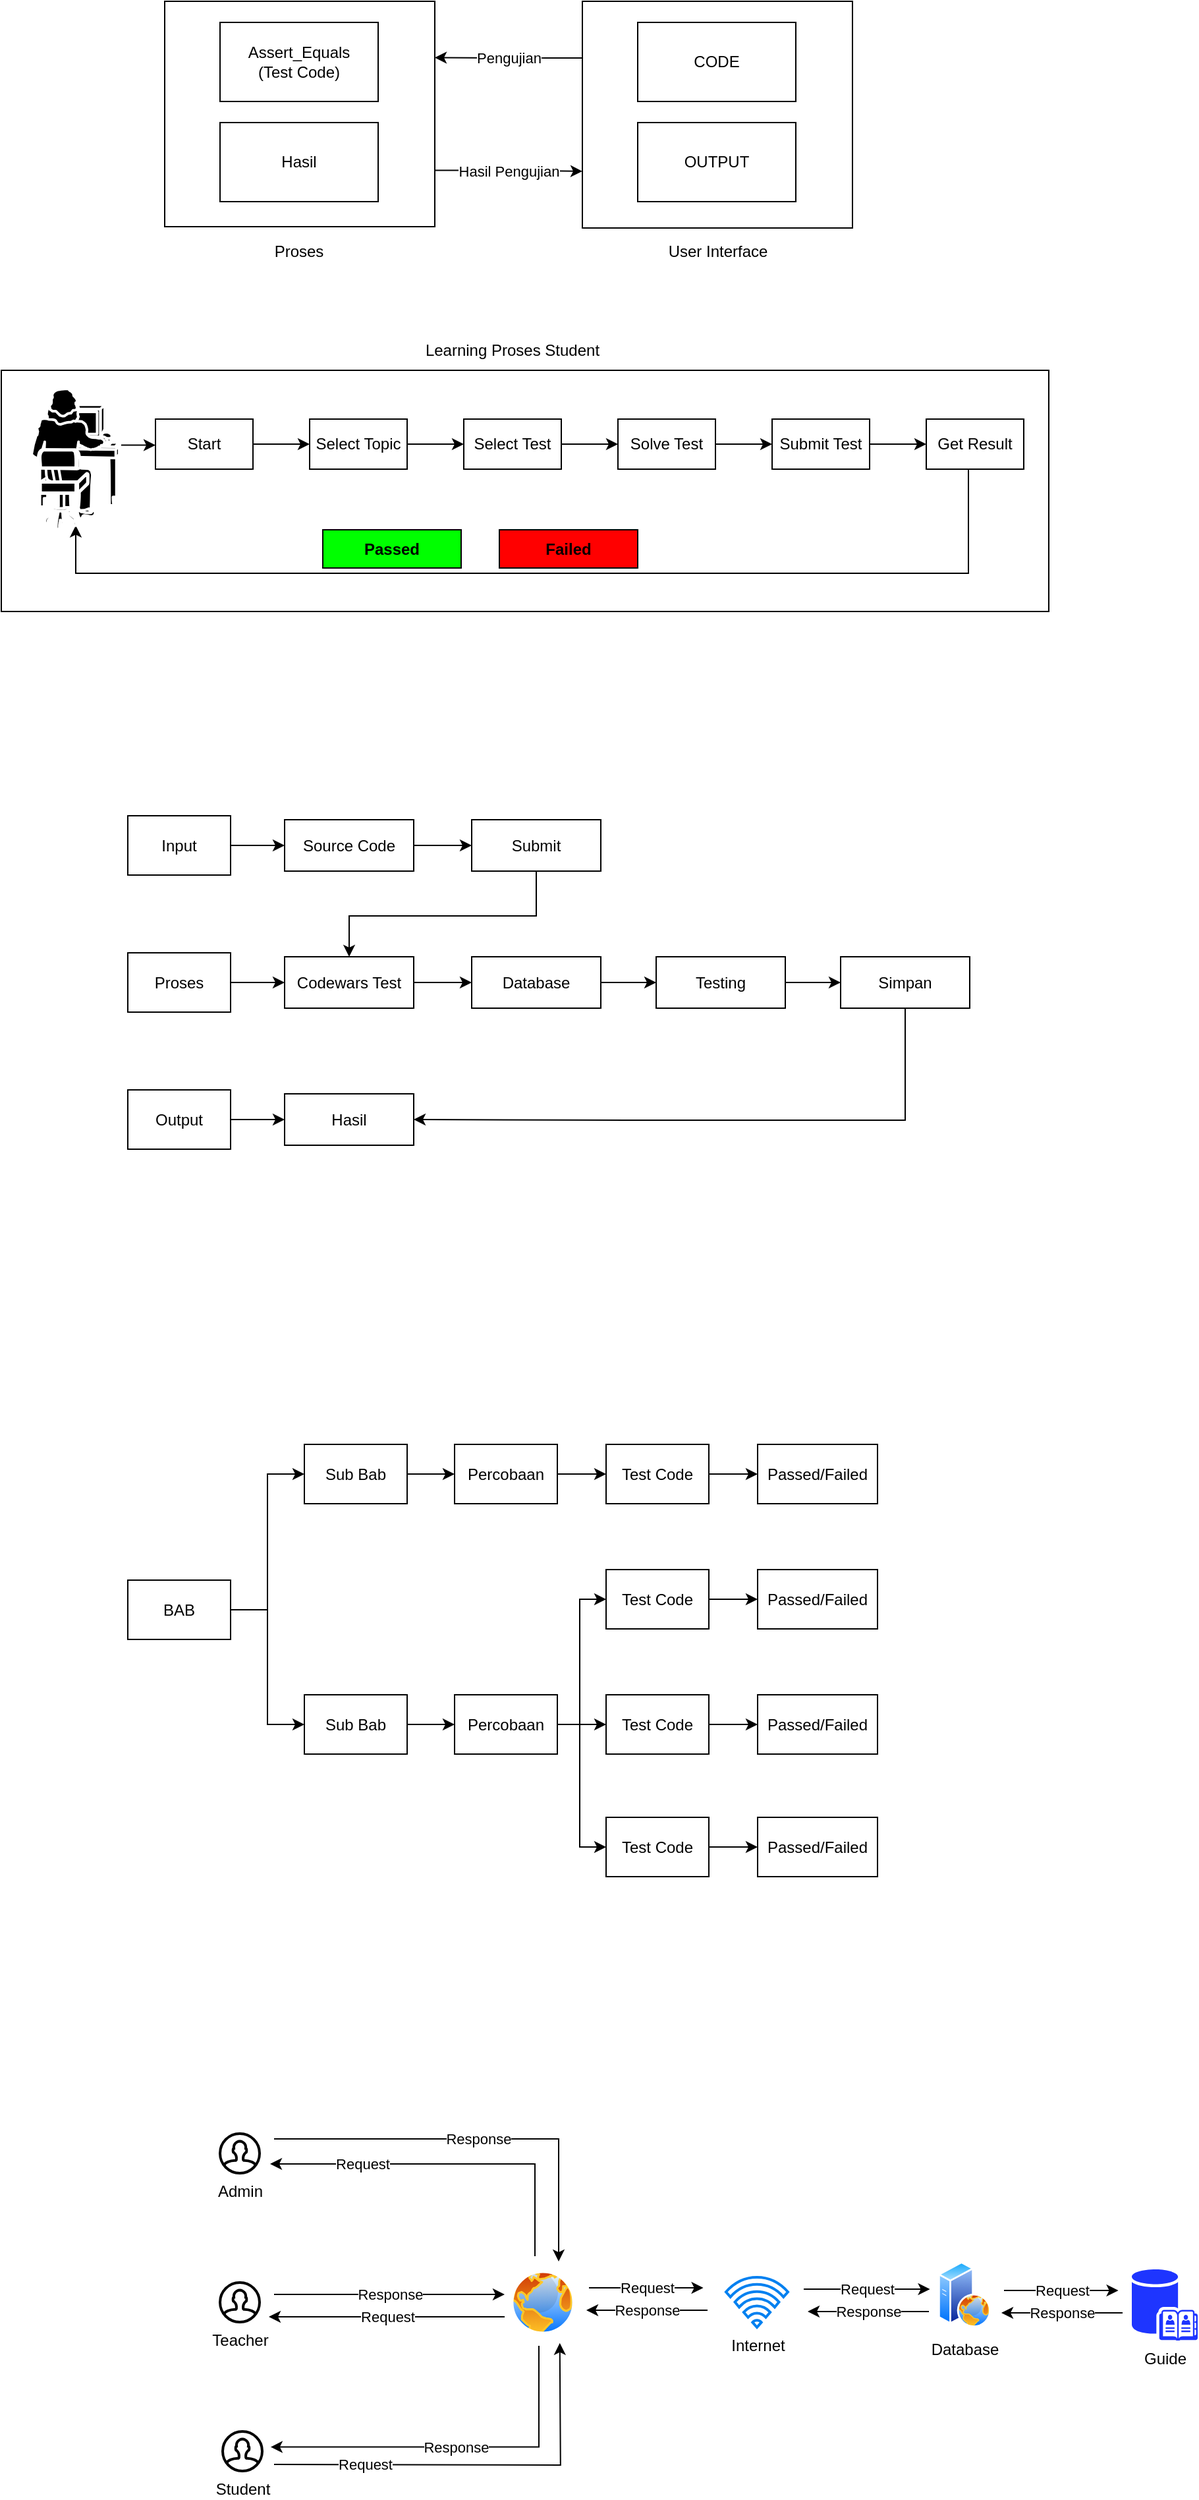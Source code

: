 <mxfile version="15.4.0" type="device"><diagram id="wSn0XRrGh6VXwYwlVDyP" name="Page-1"><mxGraphModel dx="852" dy="486" grid="0" gridSize="10" guides="1" tooltips="1" connect="1" arrows="1" fold="1" page="1" pageScale="1" pageWidth="1200" pageHeight="1600" math="0" shadow="0"><root><mxCell id="0"/><mxCell id="1" parent="0"/><mxCell id="J4N8JgNaq3QM9CLcs40i-10" value="Hasil Pengujian" style="edgeStyle=orthogonalEdgeStyle;rounded=0;orthogonalLoop=1;jettySize=auto;html=1;exitX=1;exitY=0.75;exitDx=0;exitDy=0;entryX=0;entryY=0.75;entryDx=0;entryDy=0;" parent="1" source="J4N8JgNaq3QM9CLcs40i-1" target="J4N8JgNaq3QM9CLcs40i-5" edge="1"><mxGeometry relative="1" as="geometry"/></mxCell><mxCell id="J4N8JgNaq3QM9CLcs40i-1" value="" style="rounded=0;whiteSpace=wrap;html=1;" parent="1" vertex="1"><mxGeometry x="196" y="149" width="205" height="171" as="geometry"/></mxCell><mxCell id="J4N8JgNaq3QM9CLcs40i-3" value="Assert_Equals&lt;br&gt;(Test Code)" style="rounded=0;whiteSpace=wrap;html=1;" parent="1" vertex="1"><mxGeometry x="238" y="165" width="120" height="60" as="geometry"/></mxCell><mxCell id="J4N8JgNaq3QM9CLcs40i-4" value="Hasil" style="rounded=0;whiteSpace=wrap;html=1;" parent="1" vertex="1"><mxGeometry x="238" y="241" width="120" height="60" as="geometry"/></mxCell><mxCell id="J4N8JgNaq3QM9CLcs40i-9" value="Pengujian" style="edgeStyle=orthogonalEdgeStyle;rounded=0;orthogonalLoop=1;jettySize=auto;html=1;entryX=1;entryY=0.25;entryDx=0;entryDy=0;exitX=0;exitY=0.25;exitDx=0;exitDy=0;" parent="1" source="J4N8JgNaq3QM9CLcs40i-5" target="J4N8JgNaq3QM9CLcs40i-1" edge="1"><mxGeometry relative="1" as="geometry"/></mxCell><mxCell id="J4N8JgNaq3QM9CLcs40i-5" value="" style="rounded=0;whiteSpace=wrap;html=1;" parent="1" vertex="1"><mxGeometry x="513" y="149" width="205" height="172" as="geometry"/></mxCell><mxCell id="J4N8JgNaq3QM9CLcs40i-6" value="CODE" style="rounded=0;whiteSpace=wrap;html=1;" parent="1" vertex="1"><mxGeometry x="555" y="165" width="120" height="60" as="geometry"/></mxCell><mxCell id="J4N8JgNaq3QM9CLcs40i-7" value="OUTPUT" style="rounded=0;whiteSpace=wrap;html=1;" parent="1" vertex="1"><mxGeometry x="555" y="241" width="120" height="60" as="geometry"/></mxCell><mxCell id="J4N8JgNaq3QM9CLcs40i-11" value="Proses" style="text;html=1;strokeColor=none;fillColor=none;align=center;verticalAlign=middle;whiteSpace=wrap;rounded=0;" parent="1" vertex="1"><mxGeometry x="268" y="324" width="60" height="30" as="geometry"/></mxCell><mxCell id="J4N8JgNaq3QM9CLcs40i-12" value="User Interface" style="text;html=1;strokeColor=none;fillColor=none;align=center;verticalAlign=middle;whiteSpace=wrap;rounded=0;" parent="1" vertex="1"><mxGeometry x="571.5" y="324" width="88" height="30" as="geometry"/></mxCell><mxCell id="J4N8JgNaq3QM9CLcs40i-13" value="" style="rounded=0;whiteSpace=wrap;html=1;" parent="1" vertex="1"><mxGeometry x="72" y="429" width="795" height="183" as="geometry"/></mxCell><mxCell id="J4N8JgNaq3QM9CLcs40i-24" style="edgeStyle=orthogonalEdgeStyle;rounded=0;orthogonalLoop=1;jettySize=auto;html=1;entryX=0;entryY=0.5;entryDx=0;entryDy=0;" parent="1" source="J4N8JgNaq3QM9CLcs40i-14" target="J4N8JgNaq3QM9CLcs40i-16" edge="1"><mxGeometry relative="1" as="geometry"/></mxCell><mxCell id="J4N8JgNaq3QM9CLcs40i-14" value="Start" style="rounded=0;whiteSpace=wrap;html=1;" parent="1" vertex="1"><mxGeometry x="189" y="466" width="74" height="38" as="geometry"/></mxCell><mxCell id="J4N8JgNaq3QM9CLcs40i-25" style="edgeStyle=orthogonalEdgeStyle;rounded=0;orthogonalLoop=1;jettySize=auto;html=1;entryX=0;entryY=0.5;entryDx=0;entryDy=0;" parent="1" source="J4N8JgNaq3QM9CLcs40i-16" target="J4N8JgNaq3QM9CLcs40i-17" edge="1"><mxGeometry relative="1" as="geometry"/></mxCell><mxCell id="J4N8JgNaq3QM9CLcs40i-16" value="Select Topic" style="rounded=0;whiteSpace=wrap;html=1;" parent="1" vertex="1"><mxGeometry x="306" y="466" width="74" height="38" as="geometry"/></mxCell><mxCell id="J4N8JgNaq3QM9CLcs40i-26" style="edgeStyle=orthogonalEdgeStyle;rounded=0;orthogonalLoop=1;jettySize=auto;html=1;entryX=0;entryY=0.5;entryDx=0;entryDy=0;" parent="1" source="J4N8JgNaq3QM9CLcs40i-17" target="J4N8JgNaq3QM9CLcs40i-18" edge="1"><mxGeometry relative="1" as="geometry"/></mxCell><mxCell id="J4N8JgNaq3QM9CLcs40i-17" value="Select Test" style="rounded=0;whiteSpace=wrap;html=1;" parent="1" vertex="1"><mxGeometry x="423" y="466" width="74" height="38" as="geometry"/></mxCell><mxCell id="J4N8JgNaq3QM9CLcs40i-27" style="edgeStyle=orthogonalEdgeStyle;rounded=0;orthogonalLoop=1;jettySize=auto;html=1;entryX=0;entryY=0.5;entryDx=0;entryDy=0;" parent="1" source="J4N8JgNaq3QM9CLcs40i-18" target="J4N8JgNaq3QM9CLcs40i-19" edge="1"><mxGeometry relative="1" as="geometry"/></mxCell><mxCell id="J4N8JgNaq3QM9CLcs40i-18" value="Solve Test" style="rounded=0;whiteSpace=wrap;html=1;" parent="1" vertex="1"><mxGeometry x="540" y="466" width="74" height="38" as="geometry"/></mxCell><mxCell id="J4N8JgNaq3QM9CLcs40i-28" style="edgeStyle=orthogonalEdgeStyle;rounded=0;orthogonalLoop=1;jettySize=auto;html=1;entryX=0;entryY=0.5;entryDx=0;entryDy=0;" parent="1" source="J4N8JgNaq3QM9CLcs40i-19" target="J4N8JgNaq3QM9CLcs40i-20" edge="1"><mxGeometry relative="1" as="geometry"/></mxCell><mxCell id="J4N8JgNaq3QM9CLcs40i-19" value="Submit Test" style="rounded=0;whiteSpace=wrap;html=1;" parent="1" vertex="1"><mxGeometry x="657" y="466" width="74" height="38" as="geometry"/></mxCell><mxCell id="J4N8JgNaq3QM9CLcs40i-22" style="edgeStyle=orthogonalEdgeStyle;rounded=0;orthogonalLoop=1;jettySize=auto;html=1;entryX=0.5;entryY=0.97;entryDx=0;entryDy=0;entryPerimeter=0;" parent="1" source="J4N8JgNaq3QM9CLcs40i-20" target="J4N8JgNaq3QM9CLcs40i-21" edge="1"><mxGeometry relative="1" as="geometry"><Array as="points"><mxPoint x="806" y="583"/><mxPoint x="129" y="583"/></Array></mxGeometry></mxCell><mxCell id="J4N8JgNaq3QM9CLcs40i-20" value="Get Result" style="rounded=0;whiteSpace=wrap;html=1;" parent="1" vertex="1"><mxGeometry x="774" y="466" width="74" height="38" as="geometry"/></mxCell><mxCell id="J4N8JgNaq3QM9CLcs40i-23" style="edgeStyle=orthogonalEdgeStyle;rounded=0;orthogonalLoop=1;jettySize=auto;html=1;exitX=1;exitY=0.4;exitDx=0;exitDy=0;exitPerimeter=0;entryX=0;entryY=0.5;entryDx=0;entryDy=0;" parent="1" source="J4N8JgNaq3QM9CLcs40i-21" target="J4N8JgNaq3QM9CLcs40i-14" edge="1"><mxGeometry relative="1" as="geometry"/></mxCell><mxCell id="J4N8JgNaq3QM9CLcs40i-21" value="" style="shape=mxgraph.cisco.people.mac_woman;html=1;pointerEvents=1;dashed=0;fillColor=#000000;strokeColor=#ffffff;strokeWidth=2;verticalLabelPosition=bottom;verticalAlign=top;align=center;outlineConnect=0;" parent="1" vertex="1"><mxGeometry x="95" y="443" width="67" height="107" as="geometry"/></mxCell><mxCell id="J4N8JgNaq3QM9CLcs40i-29" value="Passed" style="rounded=0;whiteSpace=wrap;html=1;fillColor=#00FF00;fontStyle=1" parent="1" vertex="1"><mxGeometry x="316" y="550" width="105" height="29" as="geometry"/></mxCell><mxCell id="J4N8JgNaq3QM9CLcs40i-30" value="Failed" style="rounded=0;whiteSpace=wrap;html=1;fillColor=#FF0000;fontStyle=1" parent="1" vertex="1"><mxGeometry x="450" y="550" width="105" height="29" as="geometry"/></mxCell><mxCell id="J4N8JgNaq3QM9CLcs40i-31" value="Learning Proses Student" style="text;html=1;strokeColor=none;fillColor=none;align=center;verticalAlign=middle;whiteSpace=wrap;rounded=0;" parent="1" vertex="1"><mxGeometry x="389" y="399" width="142" height="30" as="geometry"/></mxCell><mxCell id="J4N8JgNaq3QM9CLcs40i-48" style="edgeStyle=orthogonalEdgeStyle;rounded=0;orthogonalLoop=1;jettySize=auto;html=1;entryX=0;entryY=0.5;entryDx=0;entryDy=0;" parent="1" source="J4N8JgNaq3QM9CLcs40i-32" target="J4N8JgNaq3QM9CLcs40i-35" edge="1"><mxGeometry relative="1" as="geometry"/></mxCell><mxCell id="J4N8JgNaq3QM9CLcs40i-32" value="Input" style="rounded=0;whiteSpace=wrap;html=1;" parent="1" vertex="1"><mxGeometry x="168" y="767" width="78" height="45" as="geometry"/></mxCell><mxCell id="J4N8JgNaq3QM9CLcs40i-49" style="edgeStyle=orthogonalEdgeStyle;rounded=0;orthogonalLoop=1;jettySize=auto;html=1;" parent="1" source="J4N8JgNaq3QM9CLcs40i-33" target="J4N8JgNaq3QM9CLcs40i-37" edge="1"><mxGeometry relative="1" as="geometry"/></mxCell><mxCell id="J4N8JgNaq3QM9CLcs40i-33" value="Proses" style="rounded=0;whiteSpace=wrap;html=1;" parent="1" vertex="1"><mxGeometry x="168" y="871" width="78" height="45" as="geometry"/></mxCell><mxCell id="J4N8JgNaq3QM9CLcs40i-50" style="edgeStyle=orthogonalEdgeStyle;rounded=0;orthogonalLoop=1;jettySize=auto;html=1;" parent="1" source="J4N8JgNaq3QM9CLcs40i-34" target="J4N8JgNaq3QM9CLcs40i-41" edge="1"><mxGeometry relative="1" as="geometry"/></mxCell><mxCell id="J4N8JgNaq3QM9CLcs40i-34" value="Output" style="rounded=0;whiteSpace=wrap;html=1;" parent="1" vertex="1"><mxGeometry x="168" y="975" width="78" height="45" as="geometry"/></mxCell><mxCell id="J4N8JgNaq3QM9CLcs40i-42" style="edgeStyle=orthogonalEdgeStyle;rounded=0;orthogonalLoop=1;jettySize=auto;html=1;" parent="1" source="J4N8JgNaq3QM9CLcs40i-35" target="J4N8JgNaq3QM9CLcs40i-36" edge="1"><mxGeometry relative="1" as="geometry"/></mxCell><mxCell id="J4N8JgNaq3QM9CLcs40i-35" value="Source Code" style="rounded=0;whiteSpace=wrap;html=1;" parent="1" vertex="1"><mxGeometry x="287" y="770" width="98" height="39" as="geometry"/></mxCell><mxCell id="J4N8JgNaq3QM9CLcs40i-43" style="edgeStyle=orthogonalEdgeStyle;rounded=0;orthogonalLoop=1;jettySize=auto;html=1;entryX=0.5;entryY=0;entryDx=0;entryDy=0;" parent="1" source="J4N8JgNaq3QM9CLcs40i-36" target="J4N8JgNaq3QM9CLcs40i-37" edge="1"><mxGeometry relative="1" as="geometry"><Array as="points"><mxPoint x="478" y="843"/><mxPoint x="336" y="843"/></Array></mxGeometry></mxCell><mxCell id="J4N8JgNaq3QM9CLcs40i-36" value="Submit" style="rounded=0;whiteSpace=wrap;html=1;" parent="1" vertex="1"><mxGeometry x="429" y="770" width="98" height="39" as="geometry"/></mxCell><mxCell id="J4N8JgNaq3QM9CLcs40i-44" style="edgeStyle=orthogonalEdgeStyle;rounded=0;orthogonalLoop=1;jettySize=auto;html=1;entryX=0;entryY=0.5;entryDx=0;entryDy=0;" parent="1" source="J4N8JgNaq3QM9CLcs40i-37" target="J4N8JgNaq3QM9CLcs40i-38" edge="1"><mxGeometry relative="1" as="geometry"/></mxCell><mxCell id="J4N8JgNaq3QM9CLcs40i-37" value="Codewars Test" style="rounded=0;whiteSpace=wrap;html=1;" parent="1" vertex="1"><mxGeometry x="287" y="874" width="98" height="39" as="geometry"/></mxCell><mxCell id="J4N8JgNaq3QM9CLcs40i-45" style="edgeStyle=orthogonalEdgeStyle;rounded=0;orthogonalLoop=1;jettySize=auto;html=1;" parent="1" source="J4N8JgNaq3QM9CLcs40i-38" target="J4N8JgNaq3QM9CLcs40i-39" edge="1"><mxGeometry relative="1" as="geometry"/></mxCell><mxCell id="J4N8JgNaq3QM9CLcs40i-38" value="Database" style="rounded=0;whiteSpace=wrap;html=1;" parent="1" vertex="1"><mxGeometry x="429" y="874" width="98" height="39" as="geometry"/></mxCell><mxCell id="J4N8JgNaq3QM9CLcs40i-46" style="edgeStyle=orthogonalEdgeStyle;rounded=0;orthogonalLoop=1;jettySize=auto;html=1;" parent="1" source="J4N8JgNaq3QM9CLcs40i-39" target="J4N8JgNaq3QM9CLcs40i-40" edge="1"><mxGeometry relative="1" as="geometry"/></mxCell><mxCell id="J4N8JgNaq3QM9CLcs40i-39" value="Testing" style="rounded=0;whiteSpace=wrap;html=1;" parent="1" vertex="1"><mxGeometry x="569" y="874" width="98" height="39" as="geometry"/></mxCell><mxCell id="J4N8JgNaq3QM9CLcs40i-47" style="edgeStyle=orthogonalEdgeStyle;rounded=0;orthogonalLoop=1;jettySize=auto;html=1;entryX=1;entryY=0.5;entryDx=0;entryDy=0;" parent="1" source="J4N8JgNaq3QM9CLcs40i-40" target="J4N8JgNaq3QM9CLcs40i-41" edge="1"><mxGeometry relative="1" as="geometry"><Array as="points"><mxPoint x="758" y="998"/><mxPoint x="547" y="998"/></Array></mxGeometry></mxCell><mxCell id="J4N8JgNaq3QM9CLcs40i-40" value="Simpan" style="rounded=0;whiteSpace=wrap;html=1;" parent="1" vertex="1"><mxGeometry x="709" y="874" width="98" height="39" as="geometry"/></mxCell><mxCell id="J4N8JgNaq3QM9CLcs40i-41" value="Hasil" style="rounded=0;whiteSpace=wrap;html=1;" parent="1" vertex="1"><mxGeometry x="287" y="978" width="98" height="39" as="geometry"/></mxCell><mxCell id="J4N8JgNaq3QM9CLcs40i-55" style="edgeStyle=orthogonalEdgeStyle;rounded=0;orthogonalLoop=1;jettySize=auto;html=1;entryX=0;entryY=0.5;entryDx=0;entryDy=0;" parent="1" source="J4N8JgNaq3QM9CLcs40i-52" target="J4N8JgNaq3QM9CLcs40i-54" edge="1"><mxGeometry relative="1" as="geometry"/></mxCell><mxCell id="J4N8JgNaq3QM9CLcs40i-56" style="edgeStyle=orthogonalEdgeStyle;rounded=0;orthogonalLoop=1;jettySize=auto;html=1;entryX=0;entryY=0.5;entryDx=0;entryDy=0;" parent="1" source="J4N8JgNaq3QM9CLcs40i-52" target="J4N8JgNaq3QM9CLcs40i-53" edge="1"><mxGeometry relative="1" as="geometry"/></mxCell><mxCell id="J4N8JgNaq3QM9CLcs40i-52" value="BAB" style="rounded=0;whiteSpace=wrap;html=1;" parent="1" vertex="1"><mxGeometry x="168" y="1347" width="78" height="45" as="geometry"/></mxCell><mxCell id="J4N8JgNaq3QM9CLcs40i-71" style="edgeStyle=orthogonalEdgeStyle;rounded=0;orthogonalLoop=1;jettySize=auto;html=1;entryX=0;entryY=0.5;entryDx=0;entryDy=0;" parent="1" source="J4N8JgNaq3QM9CLcs40i-53" target="J4N8JgNaq3QM9CLcs40i-64" edge="1"><mxGeometry relative="1" as="geometry"/></mxCell><mxCell id="J4N8JgNaq3QM9CLcs40i-53" value="Sub Bab" style="rounded=0;whiteSpace=wrap;html=1;" parent="1" vertex="1"><mxGeometry x="302" y="1434" width="78" height="45" as="geometry"/></mxCell><mxCell id="J4N8JgNaq3QM9CLcs40i-78" style="edgeStyle=orthogonalEdgeStyle;rounded=0;orthogonalLoop=1;jettySize=auto;html=1;entryX=0;entryY=0.5;entryDx=0;entryDy=0;" parent="1" source="J4N8JgNaq3QM9CLcs40i-54" target="J4N8JgNaq3QM9CLcs40i-57" edge="1"><mxGeometry relative="1" as="geometry"/></mxCell><mxCell id="J4N8JgNaq3QM9CLcs40i-54" value="Sub Bab" style="rounded=0;whiteSpace=wrap;html=1;" parent="1" vertex="1"><mxGeometry x="302" y="1244" width="78" height="45" as="geometry"/></mxCell><mxCell id="J4N8JgNaq3QM9CLcs40i-79" style="edgeStyle=orthogonalEdgeStyle;rounded=0;orthogonalLoop=1;jettySize=auto;html=1;" parent="1" source="J4N8JgNaq3QM9CLcs40i-57" target="J4N8JgNaq3QM9CLcs40i-58" edge="1"><mxGeometry relative="1" as="geometry"/></mxCell><mxCell id="J4N8JgNaq3QM9CLcs40i-57" value="Percobaan" style="rounded=0;whiteSpace=wrap;html=1;" parent="1" vertex="1"><mxGeometry x="416" y="1244" width="78" height="45" as="geometry"/></mxCell><mxCell id="J4N8JgNaq3QM9CLcs40i-80" style="edgeStyle=orthogonalEdgeStyle;rounded=0;orthogonalLoop=1;jettySize=auto;html=1;" parent="1" source="J4N8JgNaq3QM9CLcs40i-58" target="J4N8JgNaq3QM9CLcs40i-59" edge="1"><mxGeometry relative="1" as="geometry"/></mxCell><mxCell id="J4N8JgNaq3QM9CLcs40i-58" value="Test Code" style="rounded=0;whiteSpace=wrap;html=1;" parent="1" vertex="1"><mxGeometry x="531" y="1244" width="78" height="45" as="geometry"/></mxCell><mxCell id="J4N8JgNaq3QM9CLcs40i-59" value="Passed/Failed" style="rounded=0;whiteSpace=wrap;html=1;" parent="1" vertex="1"><mxGeometry x="646" y="1244" width="91" height="45" as="geometry"/></mxCell><mxCell id="J4N8JgNaq3QM9CLcs40i-72" style="edgeStyle=orthogonalEdgeStyle;rounded=0;orthogonalLoop=1;jettySize=auto;html=1;" parent="1" source="J4N8JgNaq3QM9CLcs40i-64" target="J4N8JgNaq3QM9CLcs40i-65" edge="1"><mxGeometry relative="1" as="geometry"/></mxCell><mxCell id="J4N8JgNaq3QM9CLcs40i-74" style="edgeStyle=orthogonalEdgeStyle;rounded=0;orthogonalLoop=1;jettySize=auto;html=1;entryX=0;entryY=0.5;entryDx=0;entryDy=0;" parent="1" source="J4N8JgNaq3QM9CLcs40i-64" target="J4N8JgNaq3QM9CLcs40i-67" edge="1"><mxGeometry relative="1" as="geometry"><Array as="points"><mxPoint x="511" y="1457"/><mxPoint x="511" y="1362"/></Array></mxGeometry></mxCell><mxCell id="J4N8JgNaq3QM9CLcs40i-75" style="edgeStyle=orthogonalEdgeStyle;rounded=0;orthogonalLoop=1;jettySize=auto;html=1;entryX=0;entryY=0.5;entryDx=0;entryDy=0;" parent="1" source="J4N8JgNaq3QM9CLcs40i-64" target="J4N8JgNaq3QM9CLcs40i-69" edge="1"><mxGeometry relative="1" as="geometry"><Array as="points"><mxPoint x="511" y="1457"/><mxPoint x="511" y="1550"/></Array></mxGeometry></mxCell><mxCell id="J4N8JgNaq3QM9CLcs40i-64" value="Percobaan" style="rounded=0;whiteSpace=wrap;html=1;" parent="1" vertex="1"><mxGeometry x="416" y="1434" width="78" height="45" as="geometry"/></mxCell><mxCell id="J4N8JgNaq3QM9CLcs40i-73" style="edgeStyle=orthogonalEdgeStyle;rounded=0;orthogonalLoop=1;jettySize=auto;html=1;" parent="1" source="J4N8JgNaq3QM9CLcs40i-65" target="J4N8JgNaq3QM9CLcs40i-66" edge="1"><mxGeometry relative="1" as="geometry"/></mxCell><mxCell id="J4N8JgNaq3QM9CLcs40i-65" value="Test Code" style="rounded=0;whiteSpace=wrap;html=1;" parent="1" vertex="1"><mxGeometry x="531" y="1434" width="78" height="45" as="geometry"/></mxCell><mxCell id="J4N8JgNaq3QM9CLcs40i-66" value="Passed/Failed" style="rounded=0;whiteSpace=wrap;html=1;" parent="1" vertex="1"><mxGeometry x="646" y="1434" width="91" height="45" as="geometry"/></mxCell><mxCell id="J4N8JgNaq3QM9CLcs40i-77" style="edgeStyle=orthogonalEdgeStyle;rounded=0;orthogonalLoop=1;jettySize=auto;html=1;entryX=0;entryY=0.5;entryDx=0;entryDy=0;" parent="1" source="J4N8JgNaq3QM9CLcs40i-67" target="J4N8JgNaq3QM9CLcs40i-68" edge="1"><mxGeometry relative="1" as="geometry"/></mxCell><mxCell id="J4N8JgNaq3QM9CLcs40i-67" value="Test Code" style="rounded=0;whiteSpace=wrap;html=1;" parent="1" vertex="1"><mxGeometry x="531" y="1339" width="78" height="45" as="geometry"/></mxCell><mxCell id="J4N8JgNaq3QM9CLcs40i-68" value="Passed/Failed" style="rounded=0;whiteSpace=wrap;html=1;" parent="1" vertex="1"><mxGeometry x="646" y="1339" width="91" height="45" as="geometry"/></mxCell><mxCell id="J4N8JgNaq3QM9CLcs40i-76" style="edgeStyle=orthogonalEdgeStyle;rounded=0;orthogonalLoop=1;jettySize=auto;html=1;exitX=1;exitY=0.5;exitDx=0;exitDy=0;" parent="1" source="J4N8JgNaq3QM9CLcs40i-69" target="J4N8JgNaq3QM9CLcs40i-70" edge="1"><mxGeometry relative="1" as="geometry"/></mxCell><mxCell id="J4N8JgNaq3QM9CLcs40i-69" value="Test Code" style="rounded=0;whiteSpace=wrap;html=1;" parent="1" vertex="1"><mxGeometry x="531" y="1527" width="78" height="45" as="geometry"/></mxCell><mxCell id="J4N8JgNaq3QM9CLcs40i-70" value="Passed/Failed" style="rounded=0;whiteSpace=wrap;html=1;" parent="1" vertex="1"><mxGeometry x="646" y="1527" width="91" height="45" as="geometry"/></mxCell><mxCell id="kG2aA3mPc_Nn4s_7rLrf-29" value="Response" style="edgeStyle=orthogonalEdgeStyle;rounded=0;orthogonalLoop=1;jettySize=auto;html=1;" edge="1" parent="1"><mxGeometry relative="1" as="geometry"><mxPoint x="279" y="1771" as="sourcePoint"/><mxPoint x="495" y="1864" as="targetPoint"/><Array as="points"><mxPoint x="495" y="1771"/></Array></mxGeometry></mxCell><mxCell id="kG2aA3mPc_Nn4s_7rLrf-2" value="Admin" style="html=1;verticalLabelPosition=bottom;align=center;labelBackgroundColor=#ffffff;verticalAlign=top;strokeWidth=2;strokeColor=#000000;shadow=0;dashed=0;shape=mxgraph.ios7.icons.user;" vertex="1" parent="1"><mxGeometry x="238" y="1767" width="30" height="30" as="geometry"/></mxCell><mxCell id="kG2aA3mPc_Nn4s_7rLrf-34" value="Response" style="edgeStyle=orthogonalEdgeStyle;rounded=0;orthogonalLoop=1;jettySize=auto;html=1;" edge="1" parent="1"><mxGeometry relative="1" as="geometry"><mxPoint x="279" y="1889" as="sourcePoint"/><mxPoint x="454" y="1889" as="targetPoint"/></mxGeometry></mxCell><mxCell id="kG2aA3mPc_Nn4s_7rLrf-3" value="Teacher" style="html=1;verticalLabelPosition=bottom;align=center;labelBackgroundColor=#ffffff;verticalAlign=top;strokeWidth=2;strokeColor=#000000;shadow=0;dashed=0;shape=mxgraph.ios7.icons.user;" vertex="1" parent="1"><mxGeometry x="238" y="1880" width="30" height="30" as="geometry"/></mxCell><mxCell id="kG2aA3mPc_Nn4s_7rLrf-14" value="&#10;&#10;&lt;span style=&quot;color: rgb(0, 0, 0); font-family: helvetica; font-size: 11px; font-style: normal; font-weight: 400; letter-spacing: normal; text-align: center; text-indent: 0px; text-transform: none; word-spacing: 0px; background-color: rgb(255, 255, 255); display: inline; float: none;&quot;&gt;Request&lt;/span&gt;&#10;&#10;" style="edgeStyle=orthogonalEdgeStyle;rounded=0;orthogonalLoop=1;jettySize=auto;html=1;" edge="1" parent="1"><mxGeometry relative="1" as="geometry"><mxPoint x="604.8" y="1884" as="targetPoint"/><mxPoint x="518" y="1884" as="sourcePoint"/></mxGeometry></mxCell><mxCell id="kG2aA3mPc_Nn4s_7rLrf-30" value="Request" style="edgeStyle=orthogonalEdgeStyle;rounded=0;orthogonalLoop=1;jettySize=auto;html=1;" edge="1" parent="1"><mxGeometry x="0.483" relative="1" as="geometry"><mxPoint x="477" y="1860" as="sourcePoint"/><mxPoint x="276" y="1790" as="targetPoint"/><Array as="points"><mxPoint x="477" y="1860"/><mxPoint x="477" y="1790"/></Array><mxPoint as="offset"/></mxGeometry></mxCell><mxCell id="kG2aA3mPc_Nn4s_7rLrf-32" value="Response" style="edgeStyle=orthogonalEdgeStyle;rounded=0;orthogonalLoop=1;jettySize=auto;html=1;" edge="1" parent="1"><mxGeometry relative="1" as="geometry"><mxPoint x="276.429" y="2004.762" as="targetPoint"/><mxPoint x="480" y="1928" as="sourcePoint"/><Array as="points"><mxPoint x="480" y="2005"/></Array></mxGeometry></mxCell><mxCell id="kG2aA3mPc_Nn4s_7rLrf-33" value="Request" style="edgeStyle=orthogonalEdgeStyle;rounded=0;orthogonalLoop=1;jettySize=auto;html=1;" edge="1" parent="1"><mxGeometry relative="1" as="geometry"><mxPoint x="275" y="1906" as="targetPoint"/><mxPoint x="454" y="1906" as="sourcePoint"/></mxGeometry></mxCell><mxCell id="kG2aA3mPc_Nn4s_7rLrf-7" value="" style="aspect=fixed;perimeter=ellipsePerimeter;html=1;align=center;shadow=0;dashed=0;spacingTop=3;image;image=img/lib/active_directory/internet_globe.svg;strokeColor=#000000;" vertex="1" parent="1"><mxGeometry x="458" y="1870" width="50" height="50" as="geometry"/></mxCell><mxCell id="kG2aA3mPc_Nn4s_7rLrf-17" value="&#10;&#10;&lt;span style=&quot;color: rgb(0, 0, 0); font-family: helvetica; font-size: 11px; font-style: normal; font-weight: 400; letter-spacing: normal; text-align: center; text-indent: 0px; text-transform: none; word-spacing: 0px; background-color: rgb(255, 255, 255); display: inline; float: none;&quot;&gt;Request&lt;/span&gt;&#10;&#10;" style="edgeStyle=orthogonalEdgeStyle;rounded=0;orthogonalLoop=1;jettySize=auto;html=1;" edge="1" parent="1"><mxGeometry relative="1" as="geometry"><mxPoint x="776.8" y="1885.0" as="targetPoint"/><mxPoint x="681" y="1885" as="sourcePoint"/></mxGeometry></mxCell><mxCell id="kG2aA3mPc_Nn4s_7rLrf-13" value="Internet" style="html=1;verticalLabelPosition=bottom;align=center;labelBackgroundColor=#ffffff;verticalAlign=top;strokeWidth=2;strokeColor=#0080F0;shadow=0;dashed=0;shape=mxgraph.ios7.icons.wifi;pointerEvents=1" vertex="1" parent="1"><mxGeometry x="622" y="1876" width="47" height="38" as="geometry"/></mxCell><mxCell id="kG2aA3mPc_Nn4s_7rLrf-16" value="Database" style="aspect=fixed;perimeter=ellipsePerimeter;html=1;align=center;shadow=0;dashed=0;spacingTop=3;image;image=img/lib/active_directory/web_server.svg;strokeColor=#000000;" vertex="1" parent="1"><mxGeometry x="783" y="1864" width="40" height="50" as="geometry"/></mxCell><mxCell id="kG2aA3mPc_Nn4s_7rLrf-23" value="Response" style="edgeStyle=orthogonalEdgeStyle;rounded=0;orthogonalLoop=1;jettySize=auto;html=1;" edge="1" parent="1"><mxGeometry relative="1" as="geometry"><mxPoint x="516" y="1901" as="targetPoint"/><mxPoint x="608" y="1901" as="sourcePoint"/><Array as="points"><mxPoint x="527" y="1901"/></Array></mxGeometry></mxCell><mxCell id="kG2aA3mPc_Nn4s_7rLrf-24" value="Response" style="edgeStyle=orthogonalEdgeStyle;rounded=0;orthogonalLoop=1;jettySize=auto;html=1;" edge="1" parent="1"><mxGeometry relative="1" as="geometry"><mxPoint x="684" y="1902" as="targetPoint"/><mxPoint x="776" y="1902" as="sourcePoint"/><Array as="points"><mxPoint x="695" y="1902"/></Array></mxGeometry></mxCell><mxCell id="kG2aA3mPc_Nn4s_7rLrf-31" value="Request" style="edgeStyle=orthogonalEdgeStyle;rounded=0;orthogonalLoop=1;jettySize=auto;html=1;" edge="1" parent="1"><mxGeometry x="-0.553" relative="1" as="geometry"><mxPoint x="495.857" y="1925.905" as="targetPoint"/><mxPoint x="279" y="2018" as="sourcePoint"/><mxPoint as="offset"/></mxGeometry></mxCell><mxCell id="kG2aA3mPc_Nn4s_7rLrf-27" value="Student" style="html=1;verticalLabelPosition=bottom;align=center;labelBackgroundColor=#ffffff;verticalAlign=top;strokeWidth=2;strokeColor=#000000;shadow=0;dashed=0;shape=mxgraph.ios7.icons.user;" vertex="1" parent="1"><mxGeometry x="240" y="1993" width="30" height="30" as="geometry"/></mxCell><mxCell id="kG2aA3mPc_Nn4s_7rLrf-35" value="Guide" style="sketch=0;shadow=0;dashed=0;html=1;strokeColor=none;fillColor=#1E35FF;labelPosition=center;verticalLabelPosition=bottom;verticalAlign=top;outlineConnect=0;align=center;shape=mxgraph.office.databases.address_book_store;" vertex="1" parent="1"><mxGeometry x="930" y="1870" width="50" height="54" as="geometry"/></mxCell><mxCell id="kG2aA3mPc_Nn4s_7rLrf-36" value="&#10;&#10;&lt;span style=&quot;color: rgb(0, 0, 0); font-family: helvetica; font-size: 11px; font-style: normal; font-weight: 400; letter-spacing: normal; text-align: center; text-indent: 0px; text-transform: none; word-spacing: 0px; background-color: rgb(255, 255, 255); display: inline; float: none;&quot;&gt;Request&lt;/span&gt;&#10;&#10;" style="edgeStyle=orthogonalEdgeStyle;rounded=0;orthogonalLoop=1;jettySize=auto;html=1;" edge="1" parent="1"><mxGeometry relative="1" as="geometry"><mxPoint x="919.8" y="1886" as="targetPoint"/><mxPoint x="833" y="1886" as="sourcePoint"/></mxGeometry></mxCell><mxCell id="kG2aA3mPc_Nn4s_7rLrf-37" value="Response" style="edgeStyle=orthogonalEdgeStyle;rounded=0;orthogonalLoop=1;jettySize=auto;html=1;" edge="1" parent="1"><mxGeometry relative="1" as="geometry"><mxPoint x="831" y="1903" as="targetPoint"/><mxPoint x="923" y="1903" as="sourcePoint"/><Array as="points"><mxPoint x="842" y="1903"/></Array></mxGeometry></mxCell></root></mxGraphModel></diagram></mxfile>